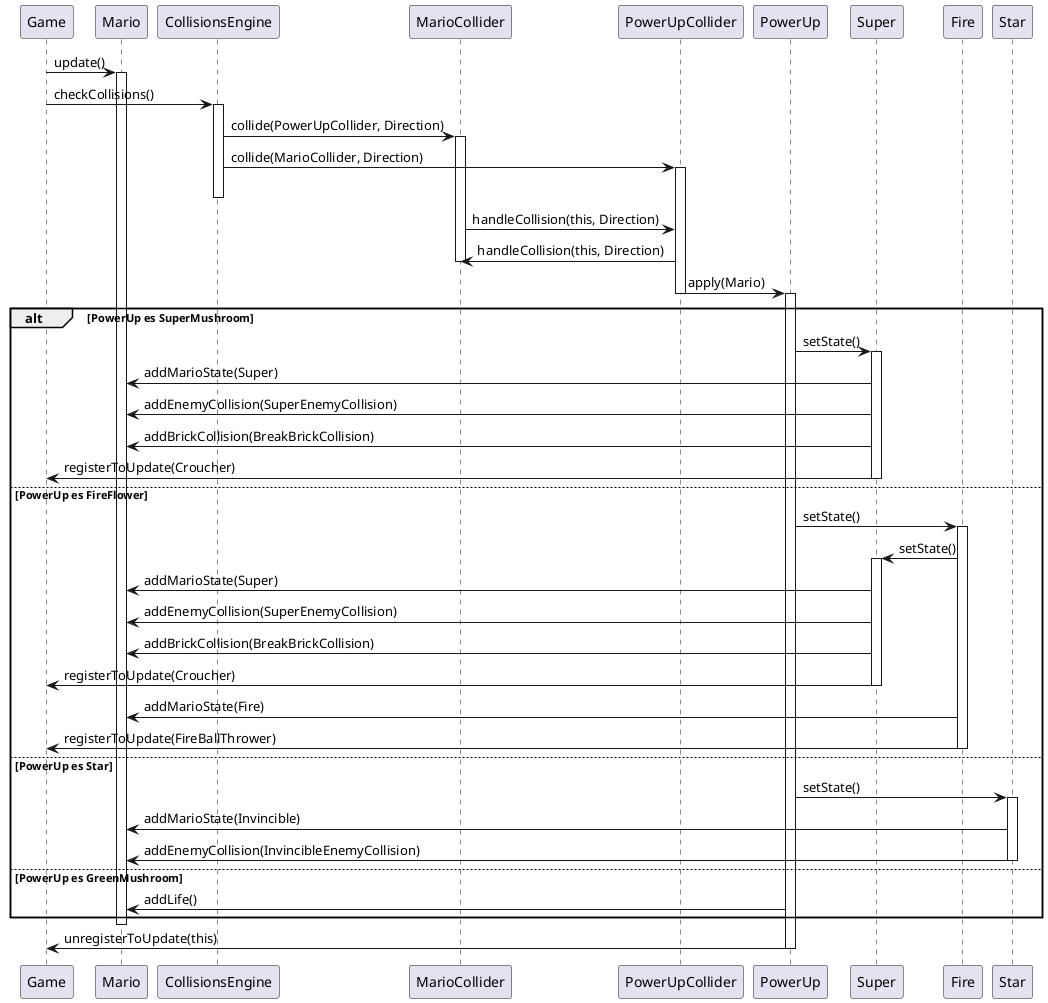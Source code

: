 @startuml
Game -> Mario : update()
activate Mario
Game -> CollisionsEngine : checkCollisions()
activate CollisionsEngine
CollisionsEngine -> MarioCollider : collide(PowerUpCollider, Direction)
activate MarioCollider
CollisionsEngine -> PowerUpCollider : collide(MarioCollider, Direction)
activate PowerUpCollider
deactivate CollisionsEngine
MarioCollider -> PowerUpCollider : handleCollision(this, Direction)
PowerUpCollider -> MarioCollider : handleCollision(this, Direction)
deactivate MarioCollider
PowerUpCollider -> PowerUp : apply(Mario)
deactivate PowerUpCollider

activate PowerUp
alt PowerUp es SuperMushroom
    PowerUp -> Super : setState()
    activate Super
    Super -> Mario : addMarioState(Super)
    Super -> Mario : addEnemyCollision(SuperEnemyCollision)
    Super -> Mario : addBrickCollision(BreakBrickCollision)
    Super -> Game : registerToUpdate(Croucher)
    deactivate Super
else PowerUp es FireFlower
    PowerUp -> Fire : setState()
    activate Fire
    Fire -> Super : setState()
    activate Super
    Super -> Mario : addMarioState(Super)
    Super -> Mario : addEnemyCollision(SuperEnemyCollision)
    Super -> Mario : addBrickCollision(BreakBrickCollision)
    Super -> Game : registerToUpdate(Croucher)
    deactivate Super
    Fire -> Mario : addMarioState(Fire)
    Fire -> Game : registerToUpdate(FireBallThrower)
    deactivate Fire
else PowerUp es Star
    PowerUp -> Star : setState()
    activate Star
    Star -> Mario : addMarioState(Invincible)
    Star -> Mario : addEnemyCollision(InvincibleEnemyCollision)
    deactivate Star
else PowerUp es GreenMushroom
    PowerUp -> Mario : addLife()
end
deactivate Mario

PowerUp -> Game : unregisterToUpdate(this)
deactivate PowerUp
@enduml
